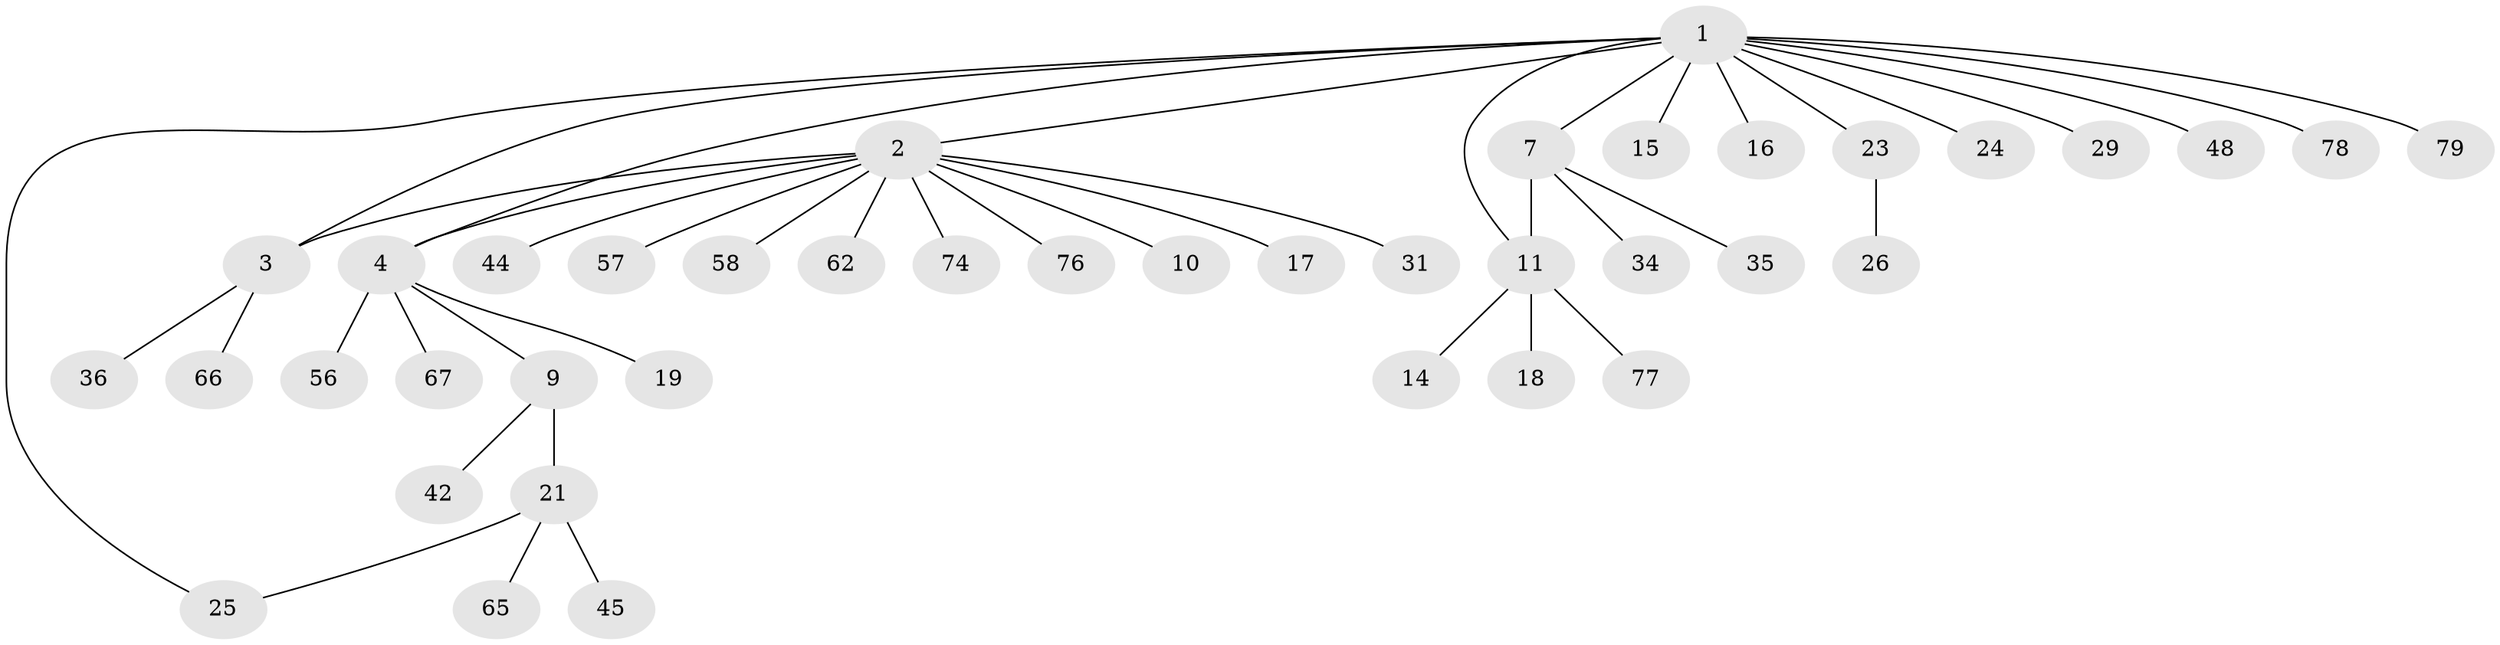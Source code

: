 // original degree distribution, {10: 0.025, 9: 0.0125, 5: 0.025, 2: 0.1375, 4: 0.0375, 7: 0.025, 1: 0.6375, 3: 0.075, 6: 0.025}
// Generated by graph-tools (version 1.1) at 2025/14/03/09/25 04:14:25]
// undirected, 40 vertices, 43 edges
graph export_dot {
graph [start="1"]
  node [color=gray90,style=filled];
  1 [super="+13+6"];
  2 [super="+8+38+5"];
  3 [super="+12"];
  4 [super="+41+40+43+49+53+80"];
  7;
  9 [super="+63+20"];
  10;
  11 [super="+52+75"];
  14 [super="+30"];
  15;
  16 [super="+55"];
  17 [super="+51+33"];
  18;
  19 [super="+47"];
  21 [super="+22+39+72+28"];
  23;
  24;
  25 [super="+32+50"];
  26;
  29 [super="+73"];
  31 [super="+46+68"];
  34;
  35;
  36;
  42;
  44;
  45;
  48;
  56;
  57 [super="+60"];
  58;
  62;
  65;
  66;
  67;
  74;
  76;
  77;
  78;
  79;
  1 -- 2;
  1 -- 3;
  1 -- 4;
  1 -- 16;
  1 -- 23;
  1 -- 29;
  1 -- 48;
  1 -- 78;
  1 -- 24;
  1 -- 15;
  1 -- 7;
  1 -- 25;
  1 -- 11;
  1 -- 79;
  2 -- 3;
  2 -- 4;
  2 -- 31;
  2 -- 62;
  2 -- 76;
  2 -- 17;
  2 -- 58;
  2 -- 74;
  2 -- 57;
  2 -- 10;
  2 -- 44;
  3 -- 36;
  3 -- 66;
  4 -- 9 [weight=2];
  4 -- 19;
  4 -- 56;
  4 -- 67;
  7 -- 11;
  7 -- 34;
  7 -- 35;
  9 -- 42;
  9 -- 21;
  11 -- 14;
  11 -- 18;
  11 -- 77;
  21 -- 25;
  21 -- 65;
  21 -- 45;
  23 -- 26;
}
